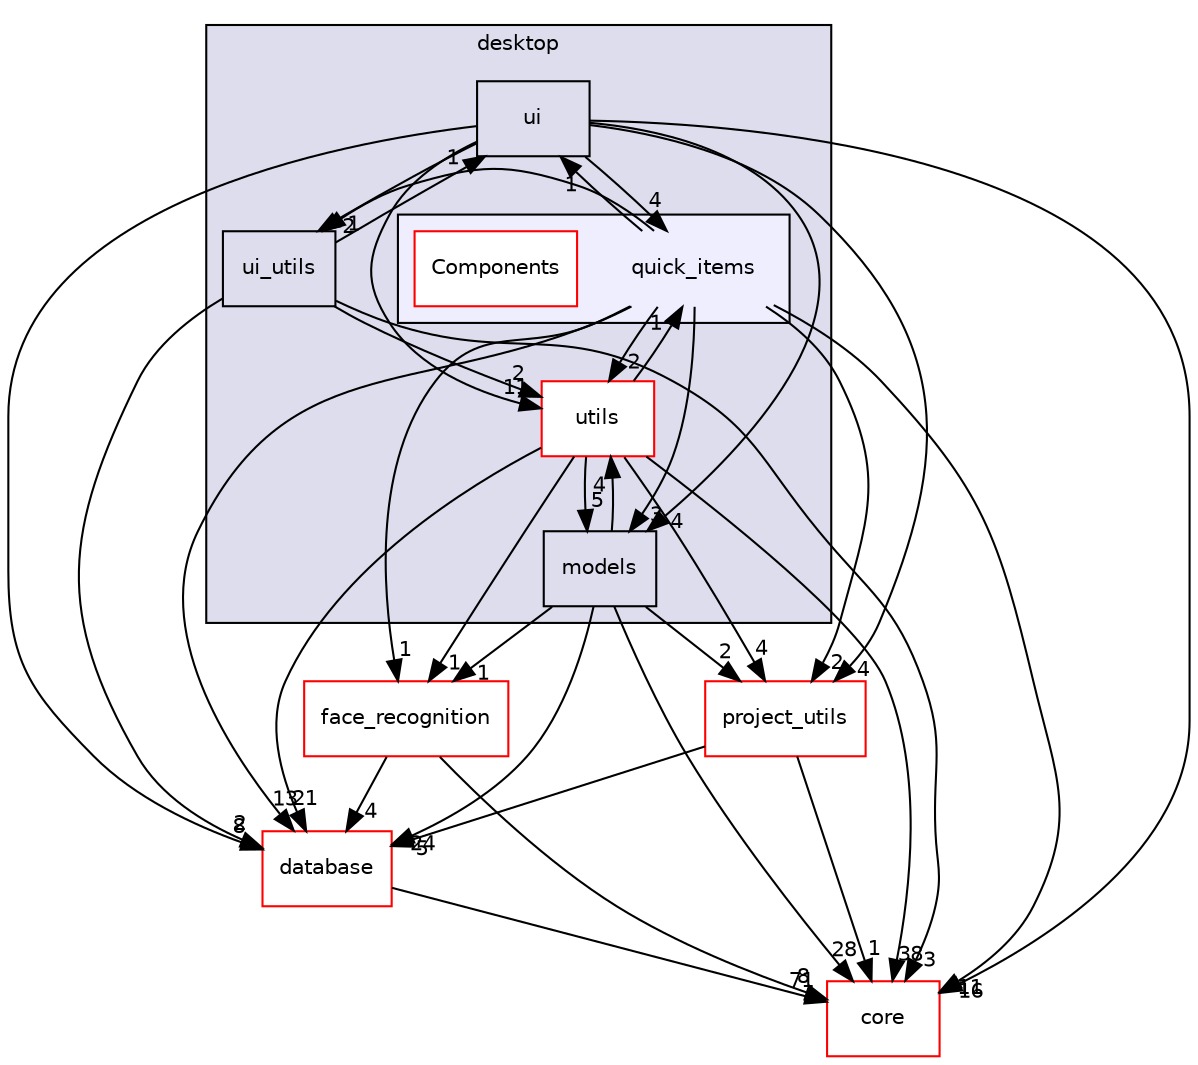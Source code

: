 digraph "src/gui/desktop/quick_items" {
  compound=true
  node [ fontsize="10", fontname="Helvetica"];
  edge [ labelfontsize="10", labelfontname="Helvetica"];
  subgraph clusterdir_c090f567964b7b78a4e63a3af92480e4 {
    graph [ bgcolor="#ddddee", pencolor="black", label="desktop" fontname="Helvetica", fontsize="10", URL="dir_c090f567964b7b78a4e63a3af92480e4.html"]
  dir_1b7a27b8217f5e65b22462c5d7f44b93 [shape=box label="utils" fillcolor="white" style="filled" color="red" URL="dir_1b7a27b8217f5e65b22462c5d7f44b93.html"];
  dir_1c19ca1a4f7a7d4cea5c037903b88df8 [shape=box label="ui_utils" URL="dir_1c19ca1a4f7a7d4cea5c037903b88df8.html"];
  dir_eedf6bf7af32f88c96a361dd896f2edf [shape=box label="models" URL="dir_eedf6bf7af32f88c96a361dd896f2edf.html"];
  dir_fcaf3ae3d2d1d53571279bba4994cbf5 [shape=box label="ui" URL="dir_fcaf3ae3d2d1d53571279bba4994cbf5.html"];
  subgraph clusterdir_9f2afc37bbee63264d7dee120a37359d {
    graph [ bgcolor="#eeeeff", pencolor="black", label="" URL="dir_9f2afc37bbee63264d7dee120a37359d.html"];
    dir_9f2afc37bbee63264d7dee120a37359d [shape=plaintext label="quick_items"];
  dir_8fb6cb2f8e5847bfb104058aed3fffde [shape=box label="Components" fillcolor="white" style="filled" color="red" URL="dir_8fb6cb2f8e5847bfb104058aed3fffde.html"];
  }
  }
  dir_3b56e0b998da7a2f208daeb459f27765 [shape=box label="face_recognition" fillcolor="white" style="filled" color="red" URL="dir_3b56e0b998da7a2f208daeb459f27765.html"];
  dir_54e6d718270be77f4d294dce82c1c152 [shape=box label="project_utils" fillcolor="white" style="filled" color="red" URL="dir_54e6d718270be77f4d294dce82c1c152.html"];
  dir_803ee67260c130b45d29089798491ab2 [shape=box label="database" fillcolor="white" style="filled" color="red" URL="dir_803ee67260c130b45d29089798491ab2.html"];
  dir_aebb8dcc11953d78e620bbef0b9e2183 [shape=box label="core" fillcolor="white" style="filled" color="red" URL="dir_aebb8dcc11953d78e620bbef0b9e2183.html"];
  dir_1c19ca1a4f7a7d4cea5c037903b88df8->dir_1b7a27b8217f5e65b22462c5d7f44b93 [headlabel="2", labeldistance=1.5 headhref="dir_000030_000031.html"];
  dir_1c19ca1a4f7a7d4cea5c037903b88df8->dir_803ee67260c130b45d29089798491ab2 [headlabel="2", labeldistance=1.5 headhref="dir_000030_000010.html"];
  dir_1c19ca1a4f7a7d4cea5c037903b88df8->dir_aebb8dcc11953d78e620bbef0b9e2183 [headlabel="3", labeldistance=1.5 headhref="dir_000030_000001.html"];
  dir_1c19ca1a4f7a7d4cea5c037903b88df8->dir_fcaf3ae3d2d1d53571279bba4994cbf5 [headlabel="1", labeldistance=1.5 headhref="dir_000030_000029.html"];
  dir_3b56e0b998da7a2f208daeb459f27765->dir_803ee67260c130b45d29089798491ab2 [headlabel="4", labeldistance=1.5 headhref="dir_000004_000010.html"];
  dir_3b56e0b998da7a2f208daeb459f27765->dir_aebb8dcc11953d78e620bbef0b9e2183 [headlabel="8", labeldistance=1.5 headhref="dir_000004_000001.html"];
  dir_1b7a27b8217f5e65b22462c5d7f44b93->dir_3b56e0b998da7a2f208daeb459f27765 [headlabel="1", labeldistance=1.5 headhref="dir_000031_000004.html"];
  dir_1b7a27b8217f5e65b22462c5d7f44b93->dir_54e6d718270be77f4d294dce82c1c152 [headlabel="4", labeldistance=1.5 headhref="dir_000031_000047.html"];
  dir_1b7a27b8217f5e65b22462c5d7f44b93->dir_803ee67260c130b45d29089798491ab2 [headlabel="21", labeldistance=1.5 headhref="dir_000031_000010.html"];
  dir_1b7a27b8217f5e65b22462c5d7f44b93->dir_9f2afc37bbee63264d7dee120a37359d [headlabel="1", labeldistance=1.5 headhref="dir_000031_000026.html"];
  dir_1b7a27b8217f5e65b22462c5d7f44b93->dir_aebb8dcc11953d78e620bbef0b9e2183 [headlabel="38", labeldistance=1.5 headhref="dir_000031_000001.html"];
  dir_1b7a27b8217f5e65b22462c5d7f44b93->dir_eedf6bf7af32f88c96a361dd896f2edf [headlabel="5", labeldistance=1.5 headhref="dir_000031_000025.html"];
  dir_fcaf3ae3d2d1d53571279bba4994cbf5->dir_1b7a27b8217f5e65b22462c5d7f44b93 [headlabel="11", labeldistance=1.5 headhref="dir_000029_000031.html"];
  dir_fcaf3ae3d2d1d53571279bba4994cbf5->dir_1c19ca1a4f7a7d4cea5c037903b88df8 [headlabel="2", labeldistance=1.5 headhref="dir_000029_000030.html"];
  dir_fcaf3ae3d2d1d53571279bba4994cbf5->dir_54e6d718270be77f4d294dce82c1c152 [headlabel="4", labeldistance=1.5 headhref="dir_000029_000047.html"];
  dir_fcaf3ae3d2d1d53571279bba4994cbf5->dir_803ee67260c130b45d29089798491ab2 [headlabel="8", labeldistance=1.5 headhref="dir_000029_000010.html"];
  dir_fcaf3ae3d2d1d53571279bba4994cbf5->dir_9f2afc37bbee63264d7dee120a37359d [headlabel="4", labeldistance=1.5 headhref="dir_000029_000026.html"];
  dir_fcaf3ae3d2d1d53571279bba4994cbf5->dir_aebb8dcc11953d78e620bbef0b9e2183 [headlabel="16", labeldistance=1.5 headhref="dir_000029_000001.html"];
  dir_fcaf3ae3d2d1d53571279bba4994cbf5->dir_eedf6bf7af32f88c96a361dd896f2edf [headlabel="4", labeldistance=1.5 headhref="dir_000029_000025.html"];
  dir_54e6d718270be77f4d294dce82c1c152->dir_803ee67260c130b45d29089798491ab2 [headlabel="5", labeldistance=1.5 headhref="dir_000047_000010.html"];
  dir_54e6d718270be77f4d294dce82c1c152->dir_aebb8dcc11953d78e620bbef0b9e2183 [headlabel="1", labeldistance=1.5 headhref="dir_000047_000001.html"];
  dir_eedf6bf7af32f88c96a361dd896f2edf->dir_1b7a27b8217f5e65b22462c5d7f44b93 [headlabel="4", labeldistance=1.5 headhref="dir_000025_000031.html"];
  dir_eedf6bf7af32f88c96a361dd896f2edf->dir_3b56e0b998da7a2f208daeb459f27765 [headlabel="1", labeldistance=1.5 headhref="dir_000025_000004.html"];
  dir_eedf6bf7af32f88c96a361dd896f2edf->dir_54e6d718270be77f4d294dce82c1c152 [headlabel="2", labeldistance=1.5 headhref="dir_000025_000047.html"];
  dir_eedf6bf7af32f88c96a361dd896f2edf->dir_803ee67260c130b45d29089798491ab2 [headlabel="24", labeldistance=1.5 headhref="dir_000025_000010.html"];
  dir_eedf6bf7af32f88c96a361dd896f2edf->dir_aebb8dcc11953d78e620bbef0b9e2183 [headlabel="28", labeldistance=1.5 headhref="dir_000025_000001.html"];
  dir_803ee67260c130b45d29089798491ab2->dir_aebb8dcc11953d78e620bbef0b9e2183 [headlabel="71", labeldistance=1.5 headhref="dir_000010_000001.html"];
  dir_9f2afc37bbee63264d7dee120a37359d->dir_1b7a27b8217f5e65b22462c5d7f44b93 [headlabel="2", labeldistance=1.5 headhref="dir_000026_000031.html"];
  dir_9f2afc37bbee63264d7dee120a37359d->dir_1c19ca1a4f7a7d4cea5c037903b88df8 [headlabel="1", labeldistance=1.5 headhref="dir_000026_000030.html"];
  dir_9f2afc37bbee63264d7dee120a37359d->dir_3b56e0b998da7a2f208daeb459f27765 [headlabel="1", labeldistance=1.5 headhref="dir_000026_000004.html"];
  dir_9f2afc37bbee63264d7dee120a37359d->dir_54e6d718270be77f4d294dce82c1c152 [headlabel="2", labeldistance=1.5 headhref="dir_000026_000047.html"];
  dir_9f2afc37bbee63264d7dee120a37359d->dir_803ee67260c130b45d29089798491ab2 [headlabel="13", labeldistance=1.5 headhref="dir_000026_000010.html"];
  dir_9f2afc37bbee63264d7dee120a37359d->dir_aebb8dcc11953d78e620bbef0b9e2183 [headlabel="11", labeldistance=1.5 headhref="dir_000026_000001.html"];
  dir_9f2afc37bbee63264d7dee120a37359d->dir_eedf6bf7af32f88c96a361dd896f2edf [headlabel="3", labeldistance=1.5 headhref="dir_000026_000025.html"];
  dir_9f2afc37bbee63264d7dee120a37359d->dir_fcaf3ae3d2d1d53571279bba4994cbf5 [headlabel="1", labeldistance=1.5 headhref="dir_000026_000029.html"];
}
